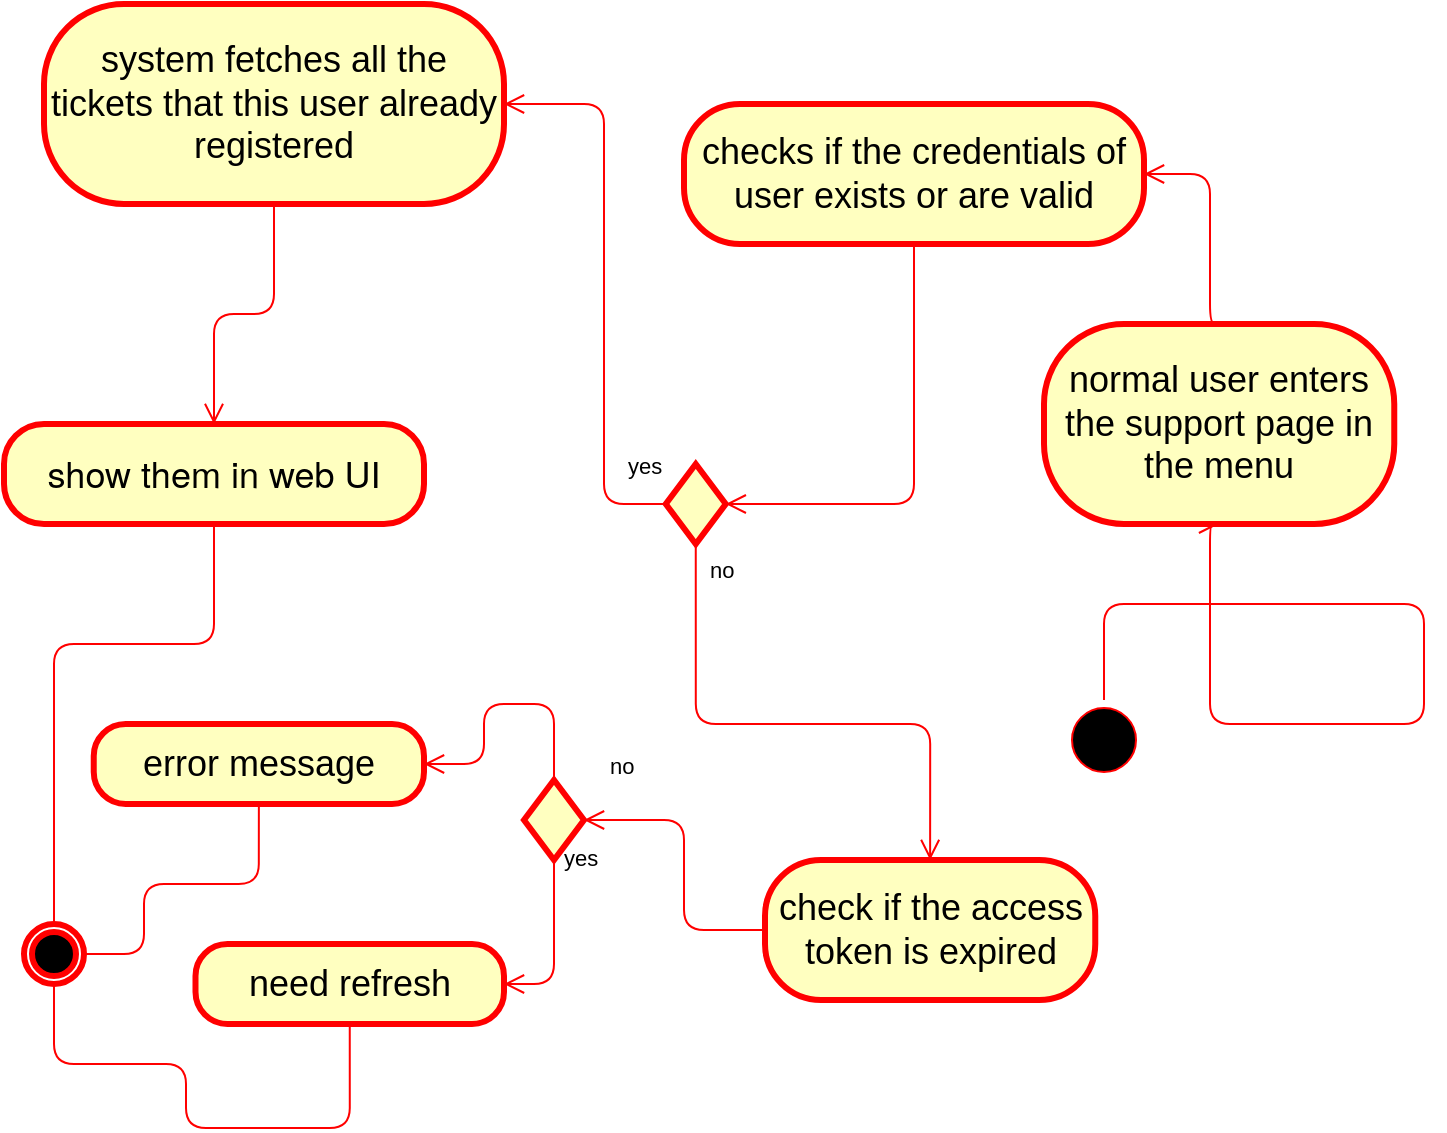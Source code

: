 <mxfile>
    <diagram id="yRvfUefgDR8Pe-UIiM7E" name="Page-1">
        <mxGraphModel dx="594" dy="647" grid="1" gridSize="10" guides="1" tooltips="1" connect="1" arrows="1" fold="1" page="1" pageScale="1" pageWidth="850" pageHeight="1100" math="0" shadow="0">
            <root>
                <mxCell id="0"/>
                <mxCell id="1" parent="0"/>
                <mxCell id="2" value="" style="ellipse;html=1;shape=startState;fillColor=#000000;strokeColor=#ff0000;" vertex="1" parent="1">
                    <mxGeometry x="560" y="448" width="40" height="40" as="geometry"/>
                </mxCell>
                <mxCell id="3" value="" style="edgeStyle=orthogonalEdgeStyle;html=1;verticalAlign=bottom;endArrow=open;endSize=8;strokeColor=#ff0000;entryX=0.5;entryY=1;entryDx=0;entryDy=0;" edge="1" parent="1" source="2" target="10">
                    <mxGeometry relative="1" as="geometry">
                        <mxPoint x="650" y="200" as="targetPoint"/>
                        <mxPoint x="431" y="80" as="sourcePoint"/>
                        <Array as="points">
                            <mxPoint x="580" y="400"/>
                            <mxPoint x="740" y="400"/>
                            <mxPoint x="740" y="460"/>
                            <mxPoint x="633" y="460"/>
                        </Array>
                    </mxGeometry>
                </mxCell>
                <mxCell id="4" value="&lt;span style=&quot;font-size: 18px;&quot;&gt;checks if the credentials of user exists or are valid&lt;/span&gt;&lt;span style=&quot;font-size: 18px;&quot;&gt;&lt;br&gt;&lt;/span&gt;" style="rounded=1;whiteSpace=wrap;html=1;arcSize=40;fontColor=#000000;fillColor=#ffffc0;strokeColor=#ff0000;strokeWidth=3;" vertex="1" parent="1">
                    <mxGeometry x="370" y="150" width="230" height="70" as="geometry"/>
                </mxCell>
                <mxCell id="5" value="system fetches all the tickets that this user already registered" style="rounded=1;whiteSpace=wrap;html=1;arcSize=40;fontColor=#000000;fillColor=#ffffc0;strokeColor=#ff0000;strokeWidth=3;fontSize=18;" vertex="1" parent="1">
                    <mxGeometry x="50" y="100" width="230" height="100" as="geometry"/>
                </mxCell>
                <mxCell id="6" value="" style="edgeStyle=orthogonalEdgeStyle;html=1;verticalAlign=bottom;endArrow=open;endSize=8;strokeColor=#ff0000;fontSize=18;startArrow=none;exitX=0.5;exitY=1;exitDx=0;exitDy=0;entryX=0.5;entryY=0;entryDx=0;entryDy=0;" edge="1" parent="1" source="5" target="9">
                    <mxGeometry relative="1" as="geometry">
                        <mxPoint x="188.556" y="320" as="targetPoint"/>
                        <mxPoint x="320.5" y="258.0" as="sourcePoint"/>
                    </mxGeometry>
                </mxCell>
                <mxCell id="7" value="" style="edgeStyle=orthogonalEdgeStyle;html=1;verticalAlign=bottom;endArrow=none;endSize=8;strokeColor=#ff0000;labelBackgroundColor=none;fontFamily=Helvetica;fontSize=18;fontColor=#FFFFFF;exitX=0.5;exitY=1;exitDx=0;exitDy=0;entryX=0.5;entryY=0;entryDx=0;entryDy=0;" edge="1" parent="1" source="9" target="8">
                    <mxGeometry relative="1" as="geometry">
                        <mxPoint x="558.0" y="490" as="targetPoint"/>
                        <mxPoint x="440" y="300" as="sourcePoint"/>
                        <Array as="points">
                            <mxPoint x="135" y="420"/>
                            <mxPoint x="55" y="420"/>
                        </Array>
                    </mxGeometry>
                </mxCell>
                <mxCell id="8" value="" style="ellipse;html=1;shape=endState;fillColor=#000000;strokeColor=#ff0000;strokeWidth=3;fontFamily=Helvetica;fontSize=8;fontColor=#FFFFFF;" vertex="1" parent="1">
                    <mxGeometry x="40" y="560" width="30" height="30" as="geometry"/>
                </mxCell>
                <mxCell id="9" value="&lt;span style=&quot;font-family: &amp;quot;Helvetica Neue&amp;quot;;&quot;&gt;show them in web UI&lt;/span&gt;" style="rounded=1;whiteSpace=wrap;html=1;arcSize=40;fontColor=#000000;fillColor=#ffffc0;strokeColor=#ff0000;strokeWidth=3;fontSize=18;" vertex="1" parent="1">
                    <mxGeometry x="30" y="310" width="210" height="50" as="geometry"/>
                </mxCell>
                <mxCell id="10" value="normal user enters the support page in the menu" style="rounded=1;whiteSpace=wrap;html=1;arcSize=40;fontColor=#000000;fillColor=#ffffc0;strokeColor=#ff0000;strokeWidth=3;fontSize=18;" vertex="1" parent="1">
                    <mxGeometry x="550" y="260" width="175.13" height="100" as="geometry"/>
                </mxCell>
                <mxCell id="11" value="" style="rhombus;whiteSpace=wrap;html=1;fillColor=#ffffc0;strokeColor=#ff0000;strokeWidth=3;fontSize=18;" vertex="1" parent="1">
                    <mxGeometry x="360.88" y="330" width="30" height="40" as="geometry"/>
                </mxCell>
                <mxCell id="12" value="no" style="edgeStyle=orthogonalEdgeStyle;html=1;align=left;verticalAlign=bottom;endArrow=open;endSize=8;strokeColor=#ff0000;exitX=0.5;exitY=1;exitDx=0;exitDy=0;labelBackgroundColor=none;entryX=0.5;entryY=0;entryDx=0;entryDy=0;" edge="1" parent="1" source="11" target="14">
                    <mxGeometry x="-0.84" y="5" relative="1" as="geometry">
                        <mxPoint x="400" y="558" as="targetPoint"/>
                        <mxPoint x="601.75" y="657.62" as="sourcePoint"/>
                        <Array as="points">
                            <mxPoint x="376" y="460"/>
                            <mxPoint x="493" y="460"/>
                        </Array>
                        <mxPoint as="offset"/>
                    </mxGeometry>
                </mxCell>
                <mxCell id="13" value="" style="edgeStyle=orthogonalEdgeStyle;html=1;verticalAlign=bottom;endArrow=open;endSize=8;strokeColor=#ff0000;entryX=1;entryY=0.5;entryDx=0;entryDy=0;exitX=0.5;exitY=0;exitDx=0;exitDy=0;" edge="1" parent="1" source="10" target="4">
                    <mxGeometry relative="1" as="geometry">
                        <mxPoint x="352.51" y="400.95" as="targetPoint"/>
                        <Array as="points">
                            <mxPoint x="633" y="185"/>
                        </Array>
                        <mxPoint x="510" y="388" as="sourcePoint"/>
                    </mxGeometry>
                </mxCell>
                <mxCell id="14" value="check if the access token is expired" style="rounded=1;whiteSpace=wrap;html=1;arcSize=40;fontColor=#000000;fillColor=#ffffc0;strokeColor=#ff0000;strokeWidth=3;fontSize=18;" vertex="1" parent="1">
                    <mxGeometry x="410.5" y="528" width="165.13" height="70" as="geometry"/>
                </mxCell>
                <mxCell id="15" value="" style="rhombus;whiteSpace=wrap;html=1;fillColor=#ffffc0;strokeColor=#ff0000;strokeWidth=3;fontSize=18;" vertex="1" parent="1">
                    <mxGeometry x="290" y="488.0" width="30" height="40" as="geometry"/>
                </mxCell>
                <mxCell id="16" value="yes" style="edgeStyle=orthogonalEdgeStyle;html=1;align=left;verticalAlign=bottom;endArrow=open;endSize=8;strokeColor=#ff0000;exitX=0.5;exitY=1;exitDx=0;exitDy=0;labelBackgroundColor=none;entryX=1;entryY=0.5;entryDx=0;entryDy=0;" edge="1" parent="1" source="15" target="20">
                    <mxGeometry x="-0.83" y="3" relative="1" as="geometry">
                        <mxPoint x="737.13" y="837.93" as="targetPoint"/>
                        <mxPoint x="923.88" y="927.55" as="sourcePoint"/>
                        <Array as="points">
                            <mxPoint x="305" y="590"/>
                        </Array>
                        <mxPoint as="offset"/>
                    </mxGeometry>
                </mxCell>
                <mxCell id="17" value="no" style="edgeStyle=orthogonalEdgeStyle;html=1;align=left;verticalAlign=top;endArrow=open;endSize=8;strokeColor=#ff0000;exitX=0.5;exitY=0;exitDx=0;exitDy=0;labelBackgroundColor=none;entryX=1;entryY=0.5;entryDx=0;entryDy=0;" edge="1" parent="1" source="15" target="19">
                    <mxGeometry x="-0.689" y="-26" relative="1" as="geometry">
                        <mxPoint x="470" y="718" as="targetPoint"/>
                        <mxPoint x="907" y="963.93" as="sourcePoint"/>
                        <mxPoint as="offset"/>
                        <Array as="points">
                            <mxPoint x="305" y="450"/>
                            <mxPoint x="270" y="450"/>
                            <mxPoint x="270" y="480"/>
                        </Array>
                    </mxGeometry>
                </mxCell>
                <mxCell id="18" value="" style="edgeStyle=orthogonalEdgeStyle;html=1;verticalAlign=bottom;endArrow=open;endSize=8;strokeColor=#ff0000;entryX=1;entryY=0.5;entryDx=0;entryDy=0;exitX=0;exitY=0.5;exitDx=0;exitDy=0;" edge="1" parent="1" source="14" target="15">
                    <mxGeometry relative="1" as="geometry">
                        <mxPoint x="674.64" y="670.88" as="targetPoint"/>
                        <Array as="points">
                            <mxPoint x="370" y="563"/>
                            <mxPoint x="370" y="508"/>
                        </Array>
                        <mxPoint x="654.13" y="686.93" as="sourcePoint"/>
                    </mxGeometry>
                </mxCell>
                <mxCell id="19" value="error message" style="rounded=1;whiteSpace=wrap;html=1;arcSize=40;fontColor=#000000;fillColor=#ffffc0;strokeColor=#ff0000;strokeWidth=3;fontSize=18;" vertex="1" parent="1">
                    <mxGeometry x="74.87" y="460" width="165.13" height="40" as="geometry"/>
                </mxCell>
                <mxCell id="20" value="need refresh" style="rounded=1;whiteSpace=wrap;html=1;arcSize=40;fontColor=#000000;fillColor=#ffffc0;strokeColor=#ff0000;strokeWidth=3;fontSize=18;" vertex="1" parent="1">
                    <mxGeometry x="125.75" y="570" width="154.25" height="40" as="geometry"/>
                </mxCell>
                <mxCell id="21" value="yes" style="edgeStyle=orthogonalEdgeStyle;html=1;align=left;verticalAlign=top;endArrow=open;endSize=8;strokeColor=#ff0000;exitX=0;exitY=0.5;exitDx=0;exitDy=0;labelBackgroundColor=none;entryX=1;entryY=0.5;entryDx=0;entryDy=0;" edge="1" parent="1" source="11" target="5">
                    <mxGeometry x="-0.555" y="-10" relative="1" as="geometry">
                        <mxPoint x="254" y="490" as="targetPoint"/>
                        <mxPoint x="395" y="280" as="sourcePoint"/>
                        <mxPoint as="offset"/>
                        <Array as="points">
                            <mxPoint x="330" y="350"/>
                            <mxPoint x="330" y="150"/>
                        </Array>
                    </mxGeometry>
                </mxCell>
                <mxCell id="22" value="" style="edgeStyle=orthogonalEdgeStyle;html=1;verticalAlign=bottom;endArrow=none;endSize=8;strokeColor=#ff0000;labelBackgroundColor=none;fontFamily=Helvetica;fontSize=18;fontColor=#FFFFFF;exitX=0.5;exitY=1;exitDx=0;exitDy=0;entryX=1;entryY=0.5;entryDx=0;entryDy=0;" edge="1" parent="1" source="19" target="8">
                    <mxGeometry relative="1" as="geometry">
                        <mxPoint x="80" y="590" as="targetPoint"/>
                        <mxPoint x="145" y="370" as="sourcePoint"/>
                        <Array as="points">
                            <mxPoint x="157" y="540"/>
                            <mxPoint x="100" y="540"/>
                            <mxPoint x="100" y="575"/>
                        </Array>
                    </mxGeometry>
                </mxCell>
                <mxCell id="23" value="" style="edgeStyle=orthogonalEdgeStyle;html=1;verticalAlign=bottom;endArrow=none;endSize=8;strokeColor=#ff0000;labelBackgroundColor=none;fontFamily=Helvetica;fontSize=18;fontColor=#FFFFFF;exitX=0.5;exitY=1;exitDx=0;exitDy=0;entryX=0.5;entryY=1;entryDx=0;entryDy=0;" edge="1" parent="1" source="20" target="8">
                    <mxGeometry relative="1" as="geometry">
                        <mxPoint x="91.28" y="697.0" as="targetPoint"/>
                        <mxPoint x="178.715" y="650" as="sourcePoint"/>
                        <Array as="points">
                            <mxPoint x="203" y="662"/>
                            <mxPoint x="121" y="662"/>
                            <mxPoint x="121" y="630"/>
                            <mxPoint x="55" y="630"/>
                        </Array>
                    </mxGeometry>
                </mxCell>
                <mxCell id="24" value="" style="edgeStyle=orthogonalEdgeStyle;html=1;verticalAlign=bottom;endArrow=open;endSize=8;strokeColor=#ff0000;entryX=1;entryY=0.5;entryDx=0;entryDy=0;exitX=0.5;exitY=1;exitDx=0;exitDy=0;" edge="1" parent="1" source="4" target="11">
                    <mxGeometry relative="1" as="geometry">
                        <mxPoint x="440" y="330" as="targetPoint"/>
                        <Array as="points">
                            <mxPoint x="485" y="350"/>
                        </Array>
                        <mxPoint x="482.565" y="405" as="sourcePoint"/>
                    </mxGeometry>
                </mxCell>
            </root>
        </mxGraphModel>
    </diagram>
</mxfile>